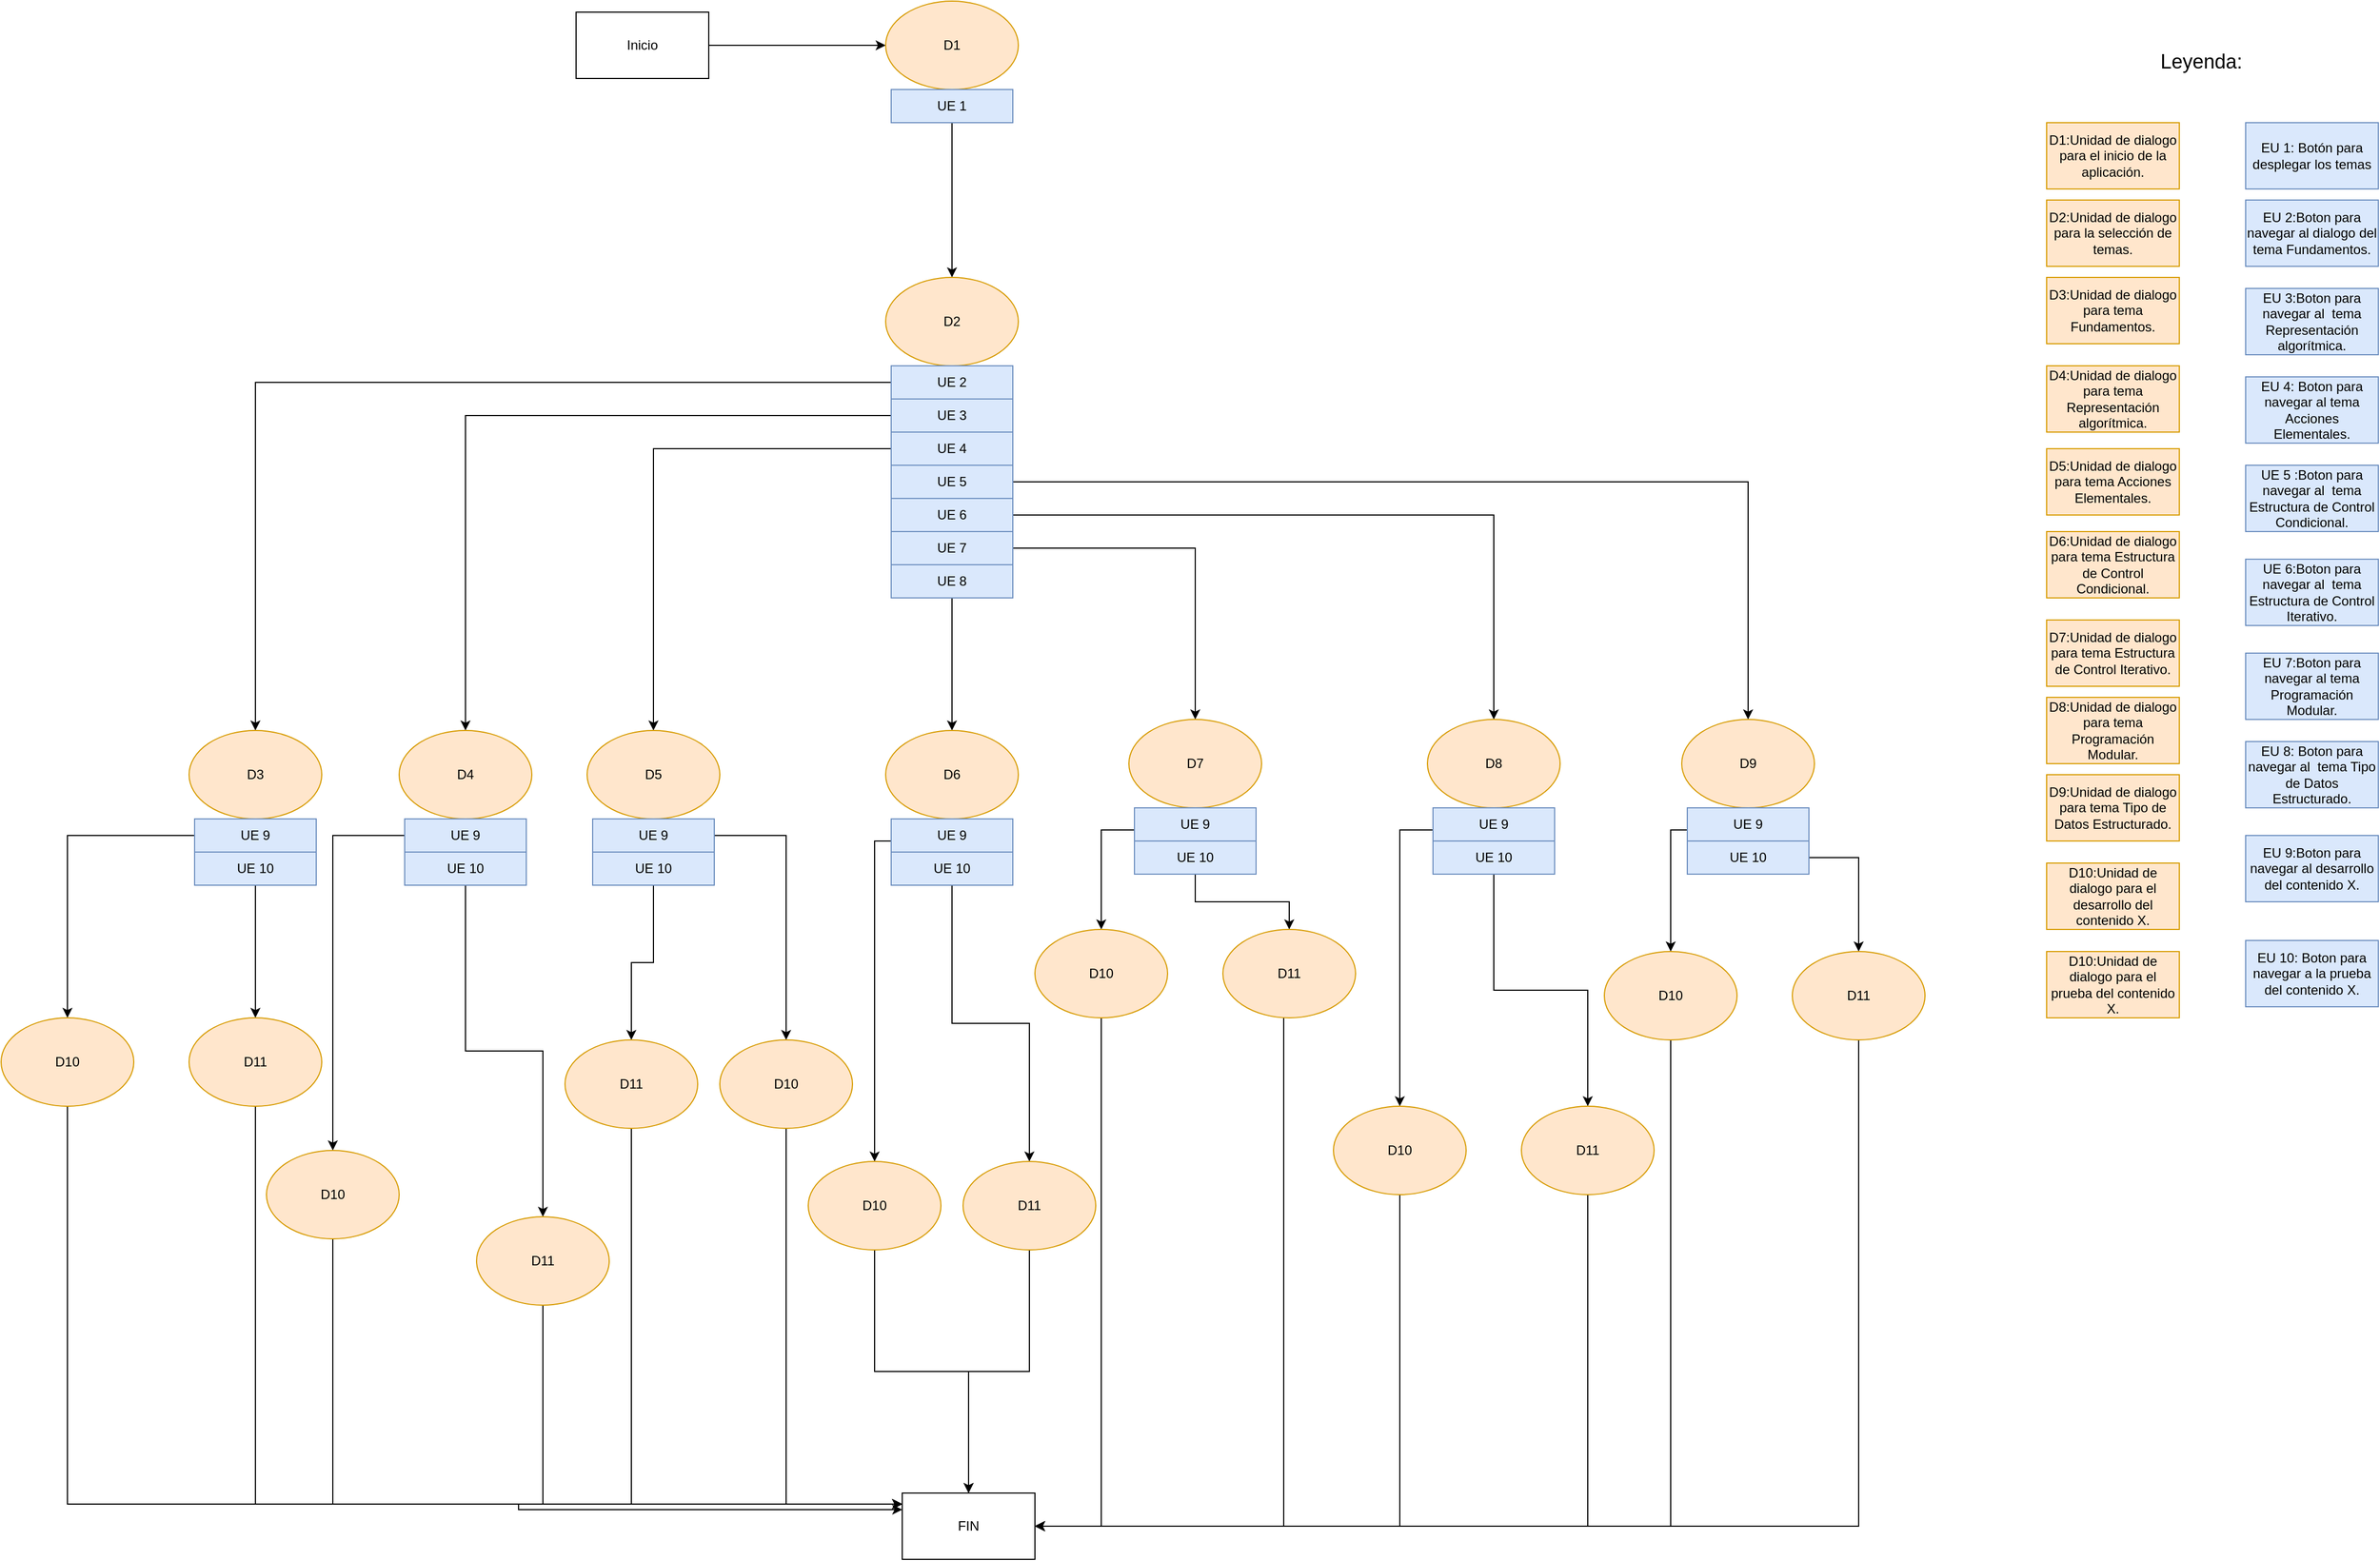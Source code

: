 <mxfile version="24.5.3" type="device">
  <diagram name="Página-1" id="I5DmeljC37sXBwTFhTp8">
    <mxGraphModel dx="2899" dy="1150" grid="1" gridSize="10" guides="1" tooltips="1" connect="1" arrows="1" fold="1" page="1" pageScale="1" pageWidth="827" pageHeight="1169" math="0" shadow="0">
      <root>
        <mxCell id="0" />
        <mxCell id="1" parent="0" />
        <mxCell id="dHAf7h-lJzJ0TwoY8Go8-3" style="edgeStyle=orthogonalEdgeStyle;rounded=0;orthogonalLoop=1;jettySize=auto;html=1;entryX=0;entryY=0.5;entryDx=0;entryDy=0;" edge="1" parent="1" source="dHAf7h-lJzJ0TwoY8Go8-1" target="dHAf7h-lJzJ0TwoY8Go8-2">
          <mxGeometry relative="1" as="geometry" />
        </mxCell>
        <mxCell id="dHAf7h-lJzJ0TwoY8Go8-1" value="Inicio" style="rounded=0;whiteSpace=wrap;html=1;" vertex="1" parent="1">
          <mxGeometry x="110" y="90" width="120" height="60" as="geometry" />
        </mxCell>
        <mxCell id="dHAf7h-lJzJ0TwoY8Go8-2" value="D1" style="ellipse;whiteSpace=wrap;html=1;fillColor=#ffe6cc;strokeColor=#d79b00;" vertex="1" parent="1">
          <mxGeometry x="390" y="80" width="120" height="80" as="geometry" />
        </mxCell>
        <mxCell id="dHAf7h-lJzJ0TwoY8Go8-9" style="edgeStyle=orthogonalEdgeStyle;rounded=0;orthogonalLoop=1;jettySize=auto;html=1;entryX=0.5;entryY=0;entryDx=0;entryDy=0;" edge="1" parent="1" source="dHAf7h-lJzJ0TwoY8Go8-5" target="dHAf7h-lJzJ0TwoY8Go8-8">
          <mxGeometry relative="1" as="geometry" />
        </mxCell>
        <mxCell id="dHAf7h-lJzJ0TwoY8Go8-5" value="UE 1" style="rounded=0;whiteSpace=wrap;html=1;fillColor=#dae8fc;strokeColor=#6c8ebf;" vertex="1" parent="1">
          <mxGeometry x="395" y="160" width="110" height="30" as="geometry" />
        </mxCell>
        <mxCell id="dHAf7h-lJzJ0TwoY8Go8-8" value="D2" style="ellipse;whiteSpace=wrap;html=1;fillColor=#ffe6cc;strokeColor=#d79b00;" vertex="1" parent="1">
          <mxGeometry x="390" y="330" width="120" height="80" as="geometry" />
        </mxCell>
        <mxCell id="dHAf7h-lJzJ0TwoY8Go8-27" style="edgeStyle=orthogonalEdgeStyle;rounded=0;orthogonalLoop=1;jettySize=auto;html=1;entryX=0.5;entryY=0;entryDx=0;entryDy=0;" edge="1" parent="1" source="dHAf7h-lJzJ0TwoY8Go8-11" target="dHAf7h-lJzJ0TwoY8Go8-22">
          <mxGeometry relative="1" as="geometry" />
        </mxCell>
        <mxCell id="dHAf7h-lJzJ0TwoY8Go8-11" value="UE 2" style="rounded=0;whiteSpace=wrap;html=1;fillColor=#dae8fc;strokeColor=#6c8ebf;" vertex="1" parent="1">
          <mxGeometry x="395" y="410" width="110" height="30" as="geometry" />
        </mxCell>
        <mxCell id="dHAf7h-lJzJ0TwoY8Go8-28" style="edgeStyle=orthogonalEdgeStyle;rounded=0;orthogonalLoop=1;jettySize=auto;html=1;entryX=0.5;entryY=0;entryDx=0;entryDy=0;" edge="1" parent="1" source="dHAf7h-lJzJ0TwoY8Go8-12" target="dHAf7h-lJzJ0TwoY8Go8-21">
          <mxGeometry relative="1" as="geometry" />
        </mxCell>
        <mxCell id="dHAf7h-lJzJ0TwoY8Go8-12" value="UE 3" style="rounded=0;whiteSpace=wrap;html=1;fillColor=#dae8fc;strokeColor=#6c8ebf;" vertex="1" parent="1">
          <mxGeometry x="395" y="440" width="110" height="30" as="geometry" />
        </mxCell>
        <mxCell id="dHAf7h-lJzJ0TwoY8Go8-29" style="edgeStyle=orthogonalEdgeStyle;rounded=0;orthogonalLoop=1;jettySize=auto;html=1;entryX=0.5;entryY=0;entryDx=0;entryDy=0;" edge="1" parent="1" source="dHAf7h-lJzJ0TwoY8Go8-13" target="dHAf7h-lJzJ0TwoY8Go8-20">
          <mxGeometry relative="1" as="geometry" />
        </mxCell>
        <mxCell id="dHAf7h-lJzJ0TwoY8Go8-13" value="UE 4" style="rounded=0;whiteSpace=wrap;html=1;fillColor=#dae8fc;strokeColor=#6c8ebf;" vertex="1" parent="1">
          <mxGeometry x="395" y="470" width="110" height="30" as="geometry" />
        </mxCell>
        <mxCell id="dHAf7h-lJzJ0TwoY8Go8-31" style="edgeStyle=orthogonalEdgeStyle;rounded=0;orthogonalLoop=1;jettySize=auto;html=1;entryX=0.5;entryY=0;entryDx=0;entryDy=0;" edge="1" parent="1" source="dHAf7h-lJzJ0TwoY8Go8-14" target="dHAf7h-lJzJ0TwoY8Go8-25">
          <mxGeometry relative="1" as="geometry" />
        </mxCell>
        <mxCell id="dHAf7h-lJzJ0TwoY8Go8-14" value="UE 5" style="rounded=0;whiteSpace=wrap;html=1;fillColor=#dae8fc;strokeColor=#6c8ebf;" vertex="1" parent="1">
          <mxGeometry x="395" y="500" width="110" height="30" as="geometry" />
        </mxCell>
        <mxCell id="dHAf7h-lJzJ0TwoY8Go8-33" style="edgeStyle=orthogonalEdgeStyle;rounded=0;orthogonalLoop=1;jettySize=auto;html=1;entryX=0.5;entryY=0;entryDx=0;entryDy=0;" edge="1" parent="1" source="dHAf7h-lJzJ0TwoY8Go8-15" target="dHAf7h-lJzJ0TwoY8Go8-24">
          <mxGeometry relative="1" as="geometry" />
        </mxCell>
        <mxCell id="dHAf7h-lJzJ0TwoY8Go8-15" value="UE 6" style="rounded=0;whiteSpace=wrap;html=1;fillColor=#dae8fc;strokeColor=#6c8ebf;" vertex="1" parent="1">
          <mxGeometry x="395" y="530" width="110" height="30" as="geometry" />
        </mxCell>
        <mxCell id="dHAf7h-lJzJ0TwoY8Go8-34" style="edgeStyle=orthogonalEdgeStyle;rounded=0;orthogonalLoop=1;jettySize=auto;html=1;entryX=0.5;entryY=0;entryDx=0;entryDy=0;" edge="1" parent="1" source="dHAf7h-lJzJ0TwoY8Go8-17" target="dHAf7h-lJzJ0TwoY8Go8-23">
          <mxGeometry relative="1" as="geometry" />
        </mxCell>
        <mxCell id="dHAf7h-lJzJ0TwoY8Go8-17" value="UE 7" style="rounded=0;whiteSpace=wrap;html=1;fillColor=#dae8fc;strokeColor=#6c8ebf;" vertex="1" parent="1">
          <mxGeometry x="395" y="560" width="110" height="30" as="geometry" />
        </mxCell>
        <mxCell id="dHAf7h-lJzJ0TwoY8Go8-26" style="edgeStyle=orthogonalEdgeStyle;rounded=0;orthogonalLoop=1;jettySize=auto;html=1;entryX=0.5;entryY=0;entryDx=0;entryDy=0;" edge="1" parent="1" source="dHAf7h-lJzJ0TwoY8Go8-18" target="dHAf7h-lJzJ0TwoY8Go8-19">
          <mxGeometry relative="1" as="geometry" />
        </mxCell>
        <mxCell id="dHAf7h-lJzJ0TwoY8Go8-18" value="UE 8" style="rounded=0;whiteSpace=wrap;html=1;fillColor=#dae8fc;strokeColor=#6c8ebf;" vertex="1" parent="1">
          <mxGeometry x="395" y="590" width="110" height="30" as="geometry" />
        </mxCell>
        <mxCell id="dHAf7h-lJzJ0TwoY8Go8-19" value="D6" style="ellipse;whiteSpace=wrap;html=1;fillColor=#ffe6cc;strokeColor=#d79b00;" vertex="1" parent="1">
          <mxGeometry x="390" y="740" width="120" height="80" as="geometry" />
        </mxCell>
        <mxCell id="dHAf7h-lJzJ0TwoY8Go8-20" value="D5" style="ellipse;whiteSpace=wrap;html=1;fillColor=#ffe6cc;strokeColor=#d79b00;" vertex="1" parent="1">
          <mxGeometry x="120" y="740" width="120" height="80" as="geometry" />
        </mxCell>
        <mxCell id="dHAf7h-lJzJ0TwoY8Go8-21" value="D4" style="ellipse;whiteSpace=wrap;html=1;fillColor=#ffe6cc;strokeColor=#d79b00;" vertex="1" parent="1">
          <mxGeometry x="-50" y="740" width="120" height="80" as="geometry" />
        </mxCell>
        <mxCell id="dHAf7h-lJzJ0TwoY8Go8-22" value="D3" style="ellipse;whiteSpace=wrap;html=1;fillColor=#ffe6cc;strokeColor=#d79b00;" vertex="1" parent="1">
          <mxGeometry x="-240" y="740" width="120" height="80" as="geometry" />
        </mxCell>
        <mxCell id="dHAf7h-lJzJ0TwoY8Go8-23" value="D7" style="ellipse;whiteSpace=wrap;html=1;fillColor=#ffe6cc;strokeColor=#d79b00;" vertex="1" parent="1">
          <mxGeometry x="610" y="730" width="120" height="80" as="geometry" />
        </mxCell>
        <mxCell id="dHAf7h-lJzJ0TwoY8Go8-24" value="D8" style="ellipse;whiteSpace=wrap;html=1;fillColor=#ffe6cc;strokeColor=#d79b00;" vertex="1" parent="1">
          <mxGeometry x="880" y="730" width="120" height="80" as="geometry" />
        </mxCell>
        <mxCell id="dHAf7h-lJzJ0TwoY8Go8-25" value="D9" style="ellipse;whiteSpace=wrap;html=1;fillColor=#ffe6cc;strokeColor=#d79b00;" vertex="1" parent="1">
          <mxGeometry x="1110" y="730" width="120" height="80" as="geometry" />
        </mxCell>
        <mxCell id="dHAf7h-lJzJ0TwoY8Go8-63" style="edgeStyle=orthogonalEdgeStyle;rounded=0;orthogonalLoop=1;jettySize=auto;html=1;entryX=0.5;entryY=0;entryDx=0;entryDy=0;" edge="1" parent="1" source="dHAf7h-lJzJ0TwoY8Go8-41" target="dHAf7h-lJzJ0TwoY8Go8-61">
          <mxGeometry relative="1" as="geometry" />
        </mxCell>
        <mxCell id="dHAf7h-lJzJ0TwoY8Go8-41" value="UE 9" style="rounded=0;whiteSpace=wrap;html=1;fillColor=#dae8fc;strokeColor=#6c8ebf;" vertex="1" parent="1">
          <mxGeometry x="-235" y="820" width="110" height="30" as="geometry" />
        </mxCell>
        <mxCell id="dHAf7h-lJzJ0TwoY8Go8-64" style="edgeStyle=orthogonalEdgeStyle;rounded=0;orthogonalLoop=1;jettySize=auto;html=1;entryX=0.5;entryY=0;entryDx=0;entryDy=0;" edge="1" parent="1" source="dHAf7h-lJzJ0TwoY8Go8-42" target="dHAf7h-lJzJ0TwoY8Go8-62">
          <mxGeometry relative="1" as="geometry" />
        </mxCell>
        <mxCell id="dHAf7h-lJzJ0TwoY8Go8-42" value="UE 10" style="rounded=0;whiteSpace=wrap;html=1;fillColor=#dae8fc;strokeColor=#6c8ebf;" vertex="1" parent="1">
          <mxGeometry x="-235" y="850" width="110" height="30" as="geometry" />
        </mxCell>
        <mxCell id="dHAf7h-lJzJ0TwoY8Go8-67" style="edgeStyle=orthogonalEdgeStyle;rounded=0;orthogonalLoop=1;jettySize=auto;html=1;" edge="1" parent="1" source="dHAf7h-lJzJ0TwoY8Go8-49" target="dHAf7h-lJzJ0TwoY8Go8-65">
          <mxGeometry relative="1" as="geometry" />
        </mxCell>
        <mxCell id="dHAf7h-lJzJ0TwoY8Go8-49" value="UE 9" style="rounded=0;whiteSpace=wrap;html=1;fillColor=#dae8fc;strokeColor=#6c8ebf;" vertex="1" parent="1">
          <mxGeometry x="-45" y="820" width="110" height="30" as="geometry" />
        </mxCell>
        <mxCell id="dHAf7h-lJzJ0TwoY8Go8-68" style="edgeStyle=orthogonalEdgeStyle;rounded=0;orthogonalLoop=1;jettySize=auto;html=1;entryX=0.5;entryY=0;entryDx=0;entryDy=0;" edge="1" parent="1" source="dHAf7h-lJzJ0TwoY8Go8-50" target="dHAf7h-lJzJ0TwoY8Go8-66">
          <mxGeometry relative="1" as="geometry" />
        </mxCell>
        <mxCell id="dHAf7h-lJzJ0TwoY8Go8-50" value="UE 10" style="rounded=0;whiteSpace=wrap;html=1;fillColor=#dae8fc;strokeColor=#6c8ebf;" vertex="1" parent="1">
          <mxGeometry x="-45" y="850" width="110" height="30" as="geometry" />
        </mxCell>
        <mxCell id="dHAf7h-lJzJ0TwoY8Go8-71" style="edgeStyle=orthogonalEdgeStyle;rounded=0;orthogonalLoop=1;jettySize=auto;html=1;" edge="1" parent="1" source="dHAf7h-lJzJ0TwoY8Go8-51" target="dHAf7h-lJzJ0TwoY8Go8-69">
          <mxGeometry relative="1" as="geometry" />
        </mxCell>
        <mxCell id="dHAf7h-lJzJ0TwoY8Go8-51" value="UE 9" style="rounded=0;whiteSpace=wrap;html=1;fillColor=#dae8fc;strokeColor=#6c8ebf;" vertex="1" parent="1">
          <mxGeometry x="125" y="820" width="110" height="30" as="geometry" />
        </mxCell>
        <mxCell id="dHAf7h-lJzJ0TwoY8Go8-72" style="edgeStyle=orthogonalEdgeStyle;rounded=0;orthogonalLoop=1;jettySize=auto;html=1;entryX=0.5;entryY=0;entryDx=0;entryDy=0;" edge="1" parent="1" source="dHAf7h-lJzJ0TwoY8Go8-52" target="dHAf7h-lJzJ0TwoY8Go8-70">
          <mxGeometry relative="1" as="geometry" />
        </mxCell>
        <mxCell id="dHAf7h-lJzJ0TwoY8Go8-52" value="UE 10" style="rounded=0;whiteSpace=wrap;html=1;fillColor=#dae8fc;strokeColor=#6c8ebf;" vertex="1" parent="1">
          <mxGeometry x="125" y="850" width="110" height="30" as="geometry" />
        </mxCell>
        <mxCell id="dHAf7h-lJzJ0TwoY8Go8-75" style="edgeStyle=orthogonalEdgeStyle;rounded=0;orthogonalLoop=1;jettySize=auto;html=1;entryX=0.5;entryY=0;entryDx=0;entryDy=0;" edge="1" parent="1" source="dHAf7h-lJzJ0TwoY8Go8-53" target="dHAf7h-lJzJ0TwoY8Go8-73">
          <mxGeometry relative="1" as="geometry">
            <Array as="points">
              <mxPoint x="380" y="840" />
            </Array>
          </mxGeometry>
        </mxCell>
        <mxCell id="dHAf7h-lJzJ0TwoY8Go8-53" value="UE 9" style="rounded=0;whiteSpace=wrap;html=1;fillColor=#dae8fc;strokeColor=#6c8ebf;" vertex="1" parent="1">
          <mxGeometry x="395" y="820" width="110" height="30" as="geometry" />
        </mxCell>
        <mxCell id="dHAf7h-lJzJ0TwoY8Go8-76" style="edgeStyle=orthogonalEdgeStyle;rounded=0;orthogonalLoop=1;jettySize=auto;html=1;entryX=0.5;entryY=0;entryDx=0;entryDy=0;" edge="1" parent="1" source="dHAf7h-lJzJ0TwoY8Go8-54" target="dHAf7h-lJzJ0TwoY8Go8-74">
          <mxGeometry relative="1" as="geometry" />
        </mxCell>
        <mxCell id="dHAf7h-lJzJ0TwoY8Go8-54" value="UE 10" style="rounded=0;whiteSpace=wrap;html=1;fillColor=#dae8fc;strokeColor=#6c8ebf;" vertex="1" parent="1">
          <mxGeometry x="395" y="850" width="110" height="30" as="geometry" />
        </mxCell>
        <mxCell id="dHAf7h-lJzJ0TwoY8Go8-79" style="edgeStyle=orthogonalEdgeStyle;rounded=0;orthogonalLoop=1;jettySize=auto;html=1;entryX=0.5;entryY=0;entryDx=0;entryDy=0;" edge="1" parent="1" source="dHAf7h-lJzJ0TwoY8Go8-55" target="dHAf7h-lJzJ0TwoY8Go8-77">
          <mxGeometry relative="1" as="geometry">
            <Array as="points">
              <mxPoint x="585" y="830" />
            </Array>
          </mxGeometry>
        </mxCell>
        <mxCell id="dHAf7h-lJzJ0TwoY8Go8-55" value="UE 9" style="rounded=0;whiteSpace=wrap;html=1;fillColor=#dae8fc;strokeColor=#6c8ebf;" vertex="1" parent="1">
          <mxGeometry x="615" y="810" width="110" height="30" as="geometry" />
        </mxCell>
        <mxCell id="dHAf7h-lJzJ0TwoY8Go8-80" style="edgeStyle=orthogonalEdgeStyle;rounded=0;orthogonalLoop=1;jettySize=auto;html=1;entryX=0.5;entryY=0;entryDx=0;entryDy=0;" edge="1" parent="1" source="dHAf7h-lJzJ0TwoY8Go8-56" target="dHAf7h-lJzJ0TwoY8Go8-78">
          <mxGeometry relative="1" as="geometry" />
        </mxCell>
        <mxCell id="dHAf7h-lJzJ0TwoY8Go8-56" value="UE 10" style="rounded=0;whiteSpace=wrap;html=1;fillColor=#dae8fc;strokeColor=#6c8ebf;" vertex="1" parent="1">
          <mxGeometry x="615" y="840" width="110" height="30" as="geometry" />
        </mxCell>
        <mxCell id="dHAf7h-lJzJ0TwoY8Go8-83" style="edgeStyle=orthogonalEdgeStyle;rounded=0;orthogonalLoop=1;jettySize=auto;html=1;entryX=0.5;entryY=0;entryDx=0;entryDy=0;" edge="1" parent="1" source="dHAf7h-lJzJ0TwoY8Go8-57" target="dHAf7h-lJzJ0TwoY8Go8-81">
          <mxGeometry relative="1" as="geometry">
            <Array as="points">
              <mxPoint x="855" y="830" />
            </Array>
          </mxGeometry>
        </mxCell>
        <mxCell id="dHAf7h-lJzJ0TwoY8Go8-57" value="UE 9" style="rounded=0;whiteSpace=wrap;html=1;fillColor=#dae8fc;strokeColor=#6c8ebf;" vertex="1" parent="1">
          <mxGeometry x="885" y="810" width="110" height="30" as="geometry" />
        </mxCell>
        <mxCell id="dHAf7h-lJzJ0TwoY8Go8-84" style="edgeStyle=orthogonalEdgeStyle;rounded=0;orthogonalLoop=1;jettySize=auto;html=1;" edge="1" parent="1" source="dHAf7h-lJzJ0TwoY8Go8-58" target="dHAf7h-lJzJ0TwoY8Go8-82">
          <mxGeometry relative="1" as="geometry" />
        </mxCell>
        <mxCell id="dHAf7h-lJzJ0TwoY8Go8-58" value="UE 10" style="rounded=0;whiteSpace=wrap;html=1;fillColor=#dae8fc;strokeColor=#6c8ebf;" vertex="1" parent="1">
          <mxGeometry x="885" y="840" width="110" height="30" as="geometry" />
        </mxCell>
        <mxCell id="dHAf7h-lJzJ0TwoY8Go8-87" style="edgeStyle=orthogonalEdgeStyle;rounded=0;orthogonalLoop=1;jettySize=auto;html=1;entryX=0.5;entryY=0;entryDx=0;entryDy=0;" edge="1" parent="1" source="dHAf7h-lJzJ0TwoY8Go8-59" target="dHAf7h-lJzJ0TwoY8Go8-85">
          <mxGeometry relative="1" as="geometry">
            <Array as="points">
              <mxPoint x="1100" y="830" />
            </Array>
          </mxGeometry>
        </mxCell>
        <mxCell id="dHAf7h-lJzJ0TwoY8Go8-59" value="UE 9" style="rounded=0;whiteSpace=wrap;html=1;fillColor=#dae8fc;strokeColor=#6c8ebf;" vertex="1" parent="1">
          <mxGeometry x="1115" y="810" width="110" height="30" as="geometry" />
        </mxCell>
        <mxCell id="dHAf7h-lJzJ0TwoY8Go8-88" style="edgeStyle=orthogonalEdgeStyle;rounded=0;orthogonalLoop=1;jettySize=auto;html=1;entryX=0.5;entryY=0;entryDx=0;entryDy=0;" edge="1" parent="1" source="dHAf7h-lJzJ0TwoY8Go8-60" target="dHAf7h-lJzJ0TwoY8Go8-86">
          <mxGeometry relative="1" as="geometry">
            <Array as="points">
              <mxPoint x="1270" y="855" />
            </Array>
          </mxGeometry>
        </mxCell>
        <mxCell id="dHAf7h-lJzJ0TwoY8Go8-60" value="UE 10" style="rounded=0;whiteSpace=wrap;html=1;fillColor=#dae8fc;strokeColor=#6c8ebf;" vertex="1" parent="1">
          <mxGeometry x="1115" y="840" width="110" height="30" as="geometry" />
        </mxCell>
        <mxCell id="dHAf7h-lJzJ0TwoY8Go8-114" style="edgeStyle=orthogonalEdgeStyle;rounded=0;orthogonalLoop=1;jettySize=auto;html=1;entryX=0;entryY=0.25;entryDx=0;entryDy=0;" edge="1" parent="1" source="dHAf7h-lJzJ0TwoY8Go8-61" target="dHAf7h-lJzJ0TwoY8Go8-100">
          <mxGeometry relative="1" as="geometry">
            <Array as="points">
              <mxPoint x="-350" y="1440" />
              <mxPoint x="58" y="1440" />
              <mxPoint x="58" y="1445" />
            </Array>
          </mxGeometry>
        </mxCell>
        <mxCell id="dHAf7h-lJzJ0TwoY8Go8-61" value="D10" style="ellipse;whiteSpace=wrap;html=1;fillColor=#ffe6cc;strokeColor=#d79b00;" vertex="1" parent="1">
          <mxGeometry x="-410" y="1000" width="120" height="80" as="geometry" />
        </mxCell>
        <mxCell id="dHAf7h-lJzJ0TwoY8Go8-115" style="edgeStyle=orthogonalEdgeStyle;rounded=0;orthogonalLoop=1;jettySize=auto;html=1;" edge="1" parent="1" source="dHAf7h-lJzJ0TwoY8Go8-62" target="dHAf7h-lJzJ0TwoY8Go8-100">
          <mxGeometry relative="1" as="geometry">
            <Array as="points">
              <mxPoint x="-180" y="1440" />
            </Array>
          </mxGeometry>
        </mxCell>
        <mxCell id="dHAf7h-lJzJ0TwoY8Go8-62" value="D11" style="ellipse;whiteSpace=wrap;html=1;fillColor=#ffe6cc;strokeColor=#d79b00;" vertex="1" parent="1">
          <mxGeometry x="-240" y="1000" width="120" height="80" as="geometry" />
        </mxCell>
        <mxCell id="dHAf7h-lJzJ0TwoY8Go8-116" style="edgeStyle=orthogonalEdgeStyle;rounded=0;orthogonalLoop=1;jettySize=auto;html=1;" edge="1" parent="1" source="dHAf7h-lJzJ0TwoY8Go8-65" target="dHAf7h-lJzJ0TwoY8Go8-100">
          <mxGeometry relative="1" as="geometry">
            <Array as="points">
              <mxPoint x="-110" y="1440" />
            </Array>
          </mxGeometry>
        </mxCell>
        <mxCell id="dHAf7h-lJzJ0TwoY8Go8-65" value="D10" style="ellipse;whiteSpace=wrap;html=1;fillColor=#ffe6cc;strokeColor=#d79b00;" vertex="1" parent="1">
          <mxGeometry x="-170" y="1120" width="120" height="80" as="geometry" />
        </mxCell>
        <mxCell id="dHAf7h-lJzJ0TwoY8Go8-117" style="edgeStyle=orthogonalEdgeStyle;rounded=0;orthogonalLoop=1;jettySize=auto;html=1;" edge="1" parent="1" source="dHAf7h-lJzJ0TwoY8Go8-66" target="dHAf7h-lJzJ0TwoY8Go8-100">
          <mxGeometry relative="1" as="geometry">
            <Array as="points">
              <mxPoint x="80" y="1440" />
            </Array>
          </mxGeometry>
        </mxCell>
        <mxCell id="dHAf7h-lJzJ0TwoY8Go8-66" value="D11" style="ellipse;whiteSpace=wrap;html=1;fillColor=#ffe6cc;strokeColor=#d79b00;" vertex="1" parent="1">
          <mxGeometry x="20" y="1180" width="120" height="80" as="geometry" />
        </mxCell>
        <mxCell id="dHAf7h-lJzJ0TwoY8Go8-119" style="edgeStyle=orthogonalEdgeStyle;rounded=0;orthogonalLoop=1;jettySize=auto;html=1;" edge="1" parent="1" source="dHAf7h-lJzJ0TwoY8Go8-69" target="dHAf7h-lJzJ0TwoY8Go8-100">
          <mxGeometry relative="1" as="geometry">
            <Array as="points">
              <mxPoint x="300" y="1440" />
            </Array>
          </mxGeometry>
        </mxCell>
        <mxCell id="dHAf7h-lJzJ0TwoY8Go8-69" value="D10" style="ellipse;whiteSpace=wrap;html=1;fillColor=#ffe6cc;strokeColor=#d79b00;" vertex="1" parent="1">
          <mxGeometry x="240" y="1020" width="120" height="80" as="geometry" />
        </mxCell>
        <mxCell id="dHAf7h-lJzJ0TwoY8Go8-118" style="edgeStyle=orthogonalEdgeStyle;rounded=0;orthogonalLoop=1;jettySize=auto;html=1;" edge="1" parent="1" source="dHAf7h-lJzJ0TwoY8Go8-70" target="dHAf7h-lJzJ0TwoY8Go8-100">
          <mxGeometry relative="1" as="geometry">
            <Array as="points">
              <mxPoint x="160" y="1440" />
            </Array>
          </mxGeometry>
        </mxCell>
        <mxCell id="dHAf7h-lJzJ0TwoY8Go8-70" value="D11" style="ellipse;whiteSpace=wrap;html=1;fillColor=#ffe6cc;strokeColor=#d79b00;" vertex="1" parent="1">
          <mxGeometry x="100" y="1020" width="120" height="80" as="geometry" />
        </mxCell>
        <mxCell id="dHAf7h-lJzJ0TwoY8Go8-120" style="edgeStyle=orthogonalEdgeStyle;rounded=0;orthogonalLoop=1;jettySize=auto;html=1;" edge="1" parent="1" source="dHAf7h-lJzJ0TwoY8Go8-73" target="dHAf7h-lJzJ0TwoY8Go8-100">
          <mxGeometry relative="1" as="geometry" />
        </mxCell>
        <mxCell id="dHAf7h-lJzJ0TwoY8Go8-73" value="D10" style="ellipse;whiteSpace=wrap;html=1;fillColor=#ffe6cc;strokeColor=#d79b00;" vertex="1" parent="1">
          <mxGeometry x="320" y="1130" width="120" height="80" as="geometry" />
        </mxCell>
        <mxCell id="dHAf7h-lJzJ0TwoY8Go8-121" style="edgeStyle=orthogonalEdgeStyle;rounded=0;orthogonalLoop=1;jettySize=auto;html=1;" edge="1" parent="1" source="dHAf7h-lJzJ0TwoY8Go8-74" target="dHAf7h-lJzJ0TwoY8Go8-100">
          <mxGeometry relative="1" as="geometry" />
        </mxCell>
        <mxCell id="dHAf7h-lJzJ0TwoY8Go8-74" value="D11" style="ellipse;whiteSpace=wrap;html=1;fillColor=#ffe6cc;strokeColor=#d79b00;" vertex="1" parent="1">
          <mxGeometry x="460" y="1130" width="120" height="80" as="geometry" />
        </mxCell>
        <mxCell id="dHAf7h-lJzJ0TwoY8Go8-122" style="edgeStyle=orthogonalEdgeStyle;rounded=0;orthogonalLoop=1;jettySize=auto;html=1;entryX=1;entryY=0.5;entryDx=0;entryDy=0;" edge="1" parent="1" source="dHAf7h-lJzJ0TwoY8Go8-77" target="dHAf7h-lJzJ0TwoY8Go8-100">
          <mxGeometry relative="1" as="geometry" />
        </mxCell>
        <mxCell id="dHAf7h-lJzJ0TwoY8Go8-77" value="D10" style="ellipse;whiteSpace=wrap;html=1;fillColor=#ffe6cc;strokeColor=#d79b00;" vertex="1" parent="1">
          <mxGeometry x="525" y="920" width="120" height="80" as="geometry" />
        </mxCell>
        <mxCell id="dHAf7h-lJzJ0TwoY8Go8-123" style="edgeStyle=orthogonalEdgeStyle;rounded=0;orthogonalLoop=1;jettySize=auto;html=1;entryX=1;entryY=0.5;entryDx=0;entryDy=0;" edge="1" parent="1" source="dHAf7h-lJzJ0TwoY8Go8-78" target="dHAf7h-lJzJ0TwoY8Go8-100">
          <mxGeometry relative="1" as="geometry">
            <Array as="points">
              <mxPoint x="750" y="1460" />
            </Array>
          </mxGeometry>
        </mxCell>
        <mxCell id="dHAf7h-lJzJ0TwoY8Go8-78" value="D11" style="ellipse;whiteSpace=wrap;html=1;fillColor=#ffe6cc;strokeColor=#d79b00;" vertex="1" parent="1">
          <mxGeometry x="695" y="920" width="120" height="80" as="geometry" />
        </mxCell>
        <mxCell id="dHAf7h-lJzJ0TwoY8Go8-124" style="edgeStyle=orthogonalEdgeStyle;rounded=0;orthogonalLoop=1;jettySize=auto;html=1;" edge="1" parent="1" source="dHAf7h-lJzJ0TwoY8Go8-81" target="dHAf7h-lJzJ0TwoY8Go8-100">
          <mxGeometry relative="1" as="geometry">
            <Array as="points">
              <mxPoint x="855" y="1460" />
            </Array>
          </mxGeometry>
        </mxCell>
        <mxCell id="dHAf7h-lJzJ0TwoY8Go8-81" value="D10" style="ellipse;whiteSpace=wrap;html=1;fillColor=#ffe6cc;strokeColor=#d79b00;" vertex="1" parent="1">
          <mxGeometry x="795" y="1080" width="120" height="80" as="geometry" />
        </mxCell>
        <mxCell id="dHAf7h-lJzJ0TwoY8Go8-125" style="edgeStyle=orthogonalEdgeStyle;rounded=0;orthogonalLoop=1;jettySize=auto;html=1;" edge="1" parent="1" source="dHAf7h-lJzJ0TwoY8Go8-82" target="dHAf7h-lJzJ0TwoY8Go8-100">
          <mxGeometry relative="1" as="geometry">
            <Array as="points">
              <mxPoint x="1025" y="1460" />
            </Array>
          </mxGeometry>
        </mxCell>
        <mxCell id="dHAf7h-lJzJ0TwoY8Go8-82" value="D11" style="ellipse;whiteSpace=wrap;html=1;fillColor=#ffe6cc;strokeColor=#d79b00;" vertex="1" parent="1">
          <mxGeometry x="965" y="1080" width="120" height="80" as="geometry" />
        </mxCell>
        <mxCell id="dHAf7h-lJzJ0TwoY8Go8-126" style="edgeStyle=orthogonalEdgeStyle;rounded=0;orthogonalLoop=1;jettySize=auto;html=1;" edge="1" parent="1" source="dHAf7h-lJzJ0TwoY8Go8-85" target="dHAf7h-lJzJ0TwoY8Go8-100">
          <mxGeometry relative="1" as="geometry">
            <Array as="points">
              <mxPoint x="1100" y="1460" />
            </Array>
          </mxGeometry>
        </mxCell>
        <mxCell id="dHAf7h-lJzJ0TwoY8Go8-85" value="D10" style="ellipse;whiteSpace=wrap;html=1;fillColor=#ffe6cc;strokeColor=#d79b00;" vertex="1" parent="1">
          <mxGeometry x="1040" y="940" width="120" height="80" as="geometry" />
        </mxCell>
        <mxCell id="dHAf7h-lJzJ0TwoY8Go8-127" style="edgeStyle=orthogonalEdgeStyle;rounded=0;orthogonalLoop=1;jettySize=auto;html=1;" edge="1" parent="1" source="dHAf7h-lJzJ0TwoY8Go8-86" target="dHAf7h-lJzJ0TwoY8Go8-100">
          <mxGeometry relative="1" as="geometry">
            <Array as="points">
              <mxPoint x="1270" y="1460" />
            </Array>
          </mxGeometry>
        </mxCell>
        <mxCell id="dHAf7h-lJzJ0TwoY8Go8-86" value="D11" style="ellipse;whiteSpace=wrap;html=1;fillColor=#ffe6cc;strokeColor=#d79b00;" vertex="1" parent="1">
          <mxGeometry x="1210" y="940" width="120" height="80" as="geometry" />
        </mxCell>
        <mxCell id="dHAf7h-lJzJ0TwoY8Go8-89" value="&lt;span style=&quot;font-size: 18px;&quot;&gt;Leyenda:&lt;/span&gt;" style="text;html=1;align=center;verticalAlign=middle;whiteSpace=wrap;rounded=0;" vertex="1" parent="1">
          <mxGeometry x="1520" y="110" width="120" height="50" as="geometry" />
        </mxCell>
        <mxCell id="dHAf7h-lJzJ0TwoY8Go8-91" value="D1:Unidad de dialogo para el inicio de la aplicación." style="rounded=0;whiteSpace=wrap;html=1;fillColor=#ffe6cc;strokeColor=#d79b00;" vertex="1" parent="1">
          <mxGeometry x="1440" y="190" width="120" height="60" as="geometry" />
        </mxCell>
        <mxCell id="dHAf7h-lJzJ0TwoY8Go8-92" value="D2:Unidad de dialogo para la selección de temas." style="rounded=0;whiteSpace=wrap;html=1;fillColor=#ffe6cc;strokeColor=#d79b00;" vertex="1" parent="1">
          <mxGeometry x="1440" y="260" width="120" height="60" as="geometry" />
        </mxCell>
        <mxCell id="dHAf7h-lJzJ0TwoY8Go8-93" value="D3:Unidad de dialogo para tema Fundamentos." style="rounded=0;whiteSpace=wrap;html=1;fillColor=#ffe6cc;strokeColor=#d79b00;" vertex="1" parent="1">
          <mxGeometry x="1440" y="330" width="120" height="60" as="geometry" />
        </mxCell>
        <mxCell id="dHAf7h-lJzJ0TwoY8Go8-94" value="D4:Unidad de dialogo para tema Representación algorítmica." style="rounded=0;whiteSpace=wrap;html=1;fillColor=#ffe6cc;strokeColor=#d79b00;" vertex="1" parent="1">
          <mxGeometry x="1440" y="410" width="120" height="60" as="geometry" />
        </mxCell>
        <mxCell id="dHAf7h-lJzJ0TwoY8Go8-95" value="D5:Unidad de dialogo para tema Acciones Elementales." style="rounded=0;whiteSpace=wrap;html=1;fillColor=#ffe6cc;strokeColor=#d79b00;" vertex="1" parent="1">
          <mxGeometry x="1440" y="485" width="120" height="60" as="geometry" />
        </mxCell>
        <mxCell id="dHAf7h-lJzJ0TwoY8Go8-96" value="D6:Unidad de dialogo para tema Estructura de Control Condicional." style="rounded=0;whiteSpace=wrap;html=1;fillColor=#ffe6cc;strokeColor=#d79b00;" vertex="1" parent="1">
          <mxGeometry x="1440" y="560" width="120" height="60" as="geometry" />
        </mxCell>
        <mxCell id="dHAf7h-lJzJ0TwoY8Go8-97" value="D7:Unidad de dialogo para tema Estructura de Control Iterativo." style="rounded=0;whiteSpace=wrap;html=1;fillColor=#ffe6cc;strokeColor=#d79b00;" vertex="1" parent="1">
          <mxGeometry x="1440" y="640" width="120" height="60" as="geometry" />
        </mxCell>
        <mxCell id="dHAf7h-lJzJ0TwoY8Go8-98" value="D8:Unidad de dialogo para tema Programación Modular." style="rounded=0;whiteSpace=wrap;html=1;fillColor=#ffe6cc;strokeColor=#d79b00;" vertex="1" parent="1">
          <mxGeometry x="1440" y="710" width="120" height="60" as="geometry" />
        </mxCell>
        <mxCell id="dHAf7h-lJzJ0TwoY8Go8-99" value="D9:Unidad de dialogo para tema Tipo de Datos Estructurado." style="rounded=0;whiteSpace=wrap;html=1;fillColor=#ffe6cc;strokeColor=#d79b00;" vertex="1" parent="1">
          <mxGeometry x="1440" y="780" width="120" height="60" as="geometry" />
        </mxCell>
        <mxCell id="dHAf7h-lJzJ0TwoY8Go8-100" value="FIN" style="rounded=0;whiteSpace=wrap;html=1;" vertex="1" parent="1">
          <mxGeometry x="405" y="1430" width="120" height="60" as="geometry" />
        </mxCell>
        <mxCell id="dHAf7h-lJzJ0TwoY8Go8-101" value="D10:Unidad de dialogo para el desarrollo del contenido X." style="rounded=0;whiteSpace=wrap;html=1;fillColor=#ffe6cc;strokeColor=#d79b00;" vertex="1" parent="1">
          <mxGeometry x="1440" y="860" width="120" height="60" as="geometry" />
        </mxCell>
        <mxCell id="dHAf7h-lJzJ0TwoY8Go8-102" value="D10:Unidad de dialogo para el prueba del contenido X." style="rounded=0;whiteSpace=wrap;html=1;fillColor=#ffe6cc;strokeColor=#d79b00;" vertex="1" parent="1">
          <mxGeometry x="1440" y="940" width="120" height="60" as="geometry" />
        </mxCell>
        <mxCell id="dHAf7h-lJzJ0TwoY8Go8-103" value="EU 1: Botón para desplegar los temas" style="rounded=0;whiteSpace=wrap;html=1;fillColor=#dae8fc;strokeColor=#6c8ebf;" vertex="1" parent="1">
          <mxGeometry x="1620" y="190" width="120" height="60" as="geometry" />
        </mxCell>
        <mxCell id="dHAf7h-lJzJ0TwoY8Go8-105" value="EU 2:Boton para navegar al dialogo del tema Fundamentos." style="rounded=0;whiteSpace=wrap;html=1;fillColor=#dae8fc;strokeColor=#6c8ebf;" vertex="1" parent="1">
          <mxGeometry x="1620" y="260" width="120" height="60" as="geometry" />
        </mxCell>
        <mxCell id="dHAf7h-lJzJ0TwoY8Go8-106" value="EU 3:Boton para navegar al&amp;nbsp; tema Representación algorítmica." style="rounded=0;whiteSpace=wrap;html=1;fillColor=#dae8fc;strokeColor=#6c8ebf;" vertex="1" parent="1">
          <mxGeometry x="1620" y="340" width="120" height="60" as="geometry" />
        </mxCell>
        <mxCell id="dHAf7h-lJzJ0TwoY8Go8-107" value="EU 4: Boton para navegar al tema Acciones Elementales." style="rounded=0;whiteSpace=wrap;html=1;fillColor=#dae8fc;strokeColor=#6c8ebf;" vertex="1" parent="1">
          <mxGeometry x="1620" y="420" width="120" height="60" as="geometry" />
        </mxCell>
        <mxCell id="dHAf7h-lJzJ0TwoY8Go8-108" value="UE 5 :Boton para navegar al&amp;nbsp; tema Estructura de Control Condicional." style="rounded=0;whiteSpace=wrap;html=1;fillColor=#dae8fc;strokeColor=#6c8ebf;" vertex="1" parent="1">
          <mxGeometry x="1620" y="500" width="120" height="60" as="geometry" />
        </mxCell>
        <mxCell id="dHAf7h-lJzJ0TwoY8Go8-109" value="UE 6:Boton para navegar al&amp;nbsp; tema Estructura de Control Iterativo." style="rounded=0;whiteSpace=wrap;html=1;fillColor=#dae8fc;strokeColor=#6c8ebf;" vertex="1" parent="1">
          <mxGeometry x="1620" y="585" width="120" height="60" as="geometry" />
        </mxCell>
        <mxCell id="dHAf7h-lJzJ0TwoY8Go8-110" value="EU 7:Boton para navegar al tema Programación Modular." style="rounded=0;whiteSpace=wrap;html=1;fillColor=#dae8fc;strokeColor=#6c8ebf;" vertex="1" parent="1">
          <mxGeometry x="1620" y="670" width="120" height="60" as="geometry" />
        </mxCell>
        <mxCell id="dHAf7h-lJzJ0TwoY8Go8-111" value="EU 8: Boton para navegar al&amp;nbsp; tema Tipo de Datos Estructurado." style="rounded=0;whiteSpace=wrap;html=1;fillColor=#dae8fc;strokeColor=#6c8ebf;" vertex="1" parent="1">
          <mxGeometry x="1620" y="750" width="120" height="60" as="geometry" />
        </mxCell>
        <mxCell id="dHAf7h-lJzJ0TwoY8Go8-112" value="EU 9:Boton para navegar al desarrollo del contenido X." style="rounded=0;whiteSpace=wrap;html=1;fillColor=#dae8fc;strokeColor=#6c8ebf;" vertex="1" parent="1">
          <mxGeometry x="1620" y="835" width="120" height="60" as="geometry" />
        </mxCell>
        <mxCell id="dHAf7h-lJzJ0TwoY8Go8-113" value="EU 10: Boton para navegar a la prueba del contenido X." style="rounded=0;whiteSpace=wrap;html=1;fillColor=#dae8fc;strokeColor=#6c8ebf;" vertex="1" parent="1">
          <mxGeometry x="1620" y="930" width="120" height="60" as="geometry" />
        </mxCell>
      </root>
    </mxGraphModel>
  </diagram>
</mxfile>
